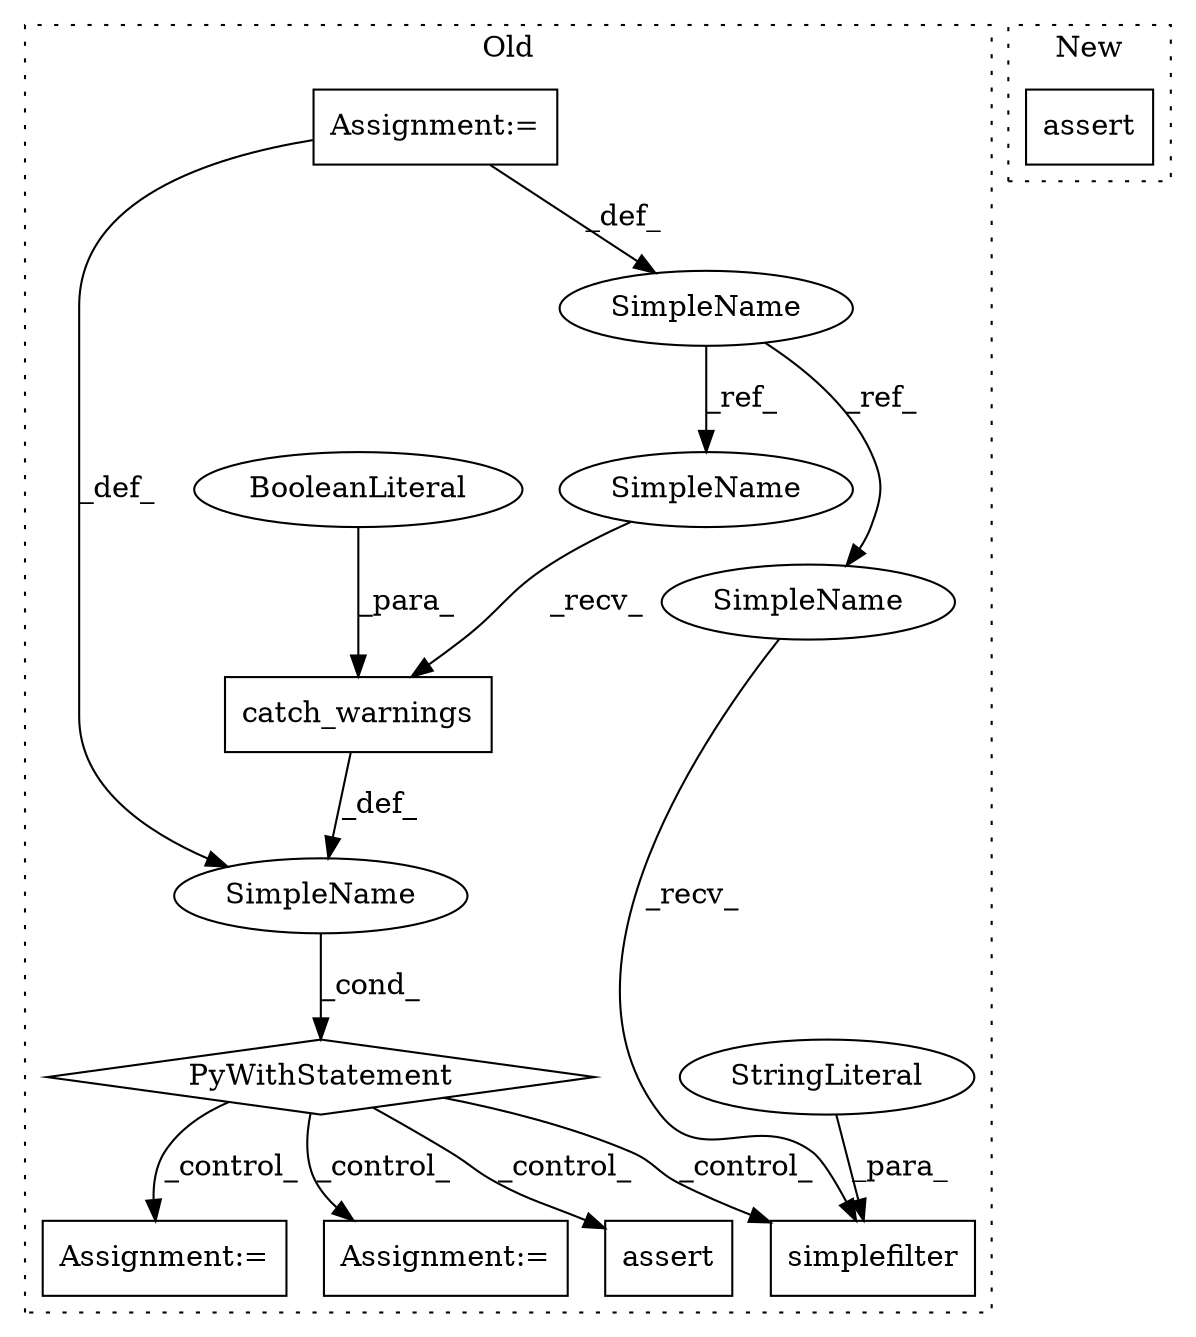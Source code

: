 digraph G {
subgraph cluster0 {
1 [label="simplefilter" a="32" s="1178,1218" l="13,1" shape="box"];
3 [label="catch_warnings" a="32" s="1103,1122" l="15,1" shape="box"];
4 [label="StringLiteral" a="45" s="1191" l="8" shape="ellipse"];
5 [label="SimpleName" a="42" s="" l="" shape="ellipse"];
6 [label="PyWithStatement" a="104" s="1084,1123" l="10,2" shape="diamond"];
7 [label="assert" a="32" s="1309,1362" l="8,1" shape="box"];
8 [label="BooleanLiteral" a="9" s="1118" l="4" shape="ellipse"];
9 [label="SimpleName" a="42" s="1059" l="8" shape="ellipse"];
10 [label="Assignment:=" a="7" s="1059" l="8" shape="box"];
11 [label="Assignment:=" a="7" s="1159" l="2" shape="box"];
12 [label="Assignment:=" a="7" s="1228" l="1" shape="box"];
13 [label="SimpleName" a="42" s="1169" l="8" shape="ellipse"];
14 [label="SimpleName" a="42" s="1094" l="8" shape="ellipse"];
label = "Old";
style="dotted";
}
subgraph cluster1 {
2 [label="assert" a="32" s="1081,1176" l="14,1" shape="box"];
label = "New";
style="dotted";
}
3 -> 5 [label="_def_"];
4 -> 1 [label="_para_"];
5 -> 6 [label="_cond_"];
6 -> 1 [label="_control_"];
6 -> 12 [label="_control_"];
6 -> 7 [label="_control_"];
6 -> 11 [label="_control_"];
8 -> 3 [label="_para_"];
9 -> 13 [label="_ref_"];
9 -> 14 [label="_ref_"];
10 -> 5 [label="_def_"];
10 -> 9 [label="_def_"];
13 -> 1 [label="_recv_"];
14 -> 3 [label="_recv_"];
}